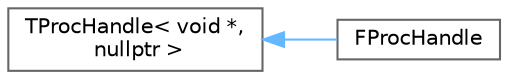 digraph "Graphical Class Hierarchy"
{
 // INTERACTIVE_SVG=YES
 // LATEX_PDF_SIZE
  bgcolor="transparent";
  edge [fontname=Helvetica,fontsize=10,labelfontname=Helvetica,labelfontsize=10];
  node [fontname=Helvetica,fontsize=10,shape=box,height=0.2,width=0.4];
  rankdir="LR";
  Node0 [id="Node000000",label="TProcHandle\< void *,\l nullptr \>",height=0.2,width=0.4,color="grey40", fillcolor="white", style="filled",URL="$d3/dd1/structTProcHandle.html",tooltip=" "];
  Node0 -> Node1 [id="edge8315_Node000000_Node000001",dir="back",color="steelblue1",style="solid",tooltip=" "];
  Node1 [id="Node000001",label="FProcHandle",height=0.2,width=0.4,color="grey40", fillcolor="white", style="filled",URL="$dd/d59/structFProcHandle.html",tooltip="Dummy process handle for platforms that use generic implementation."];
}
